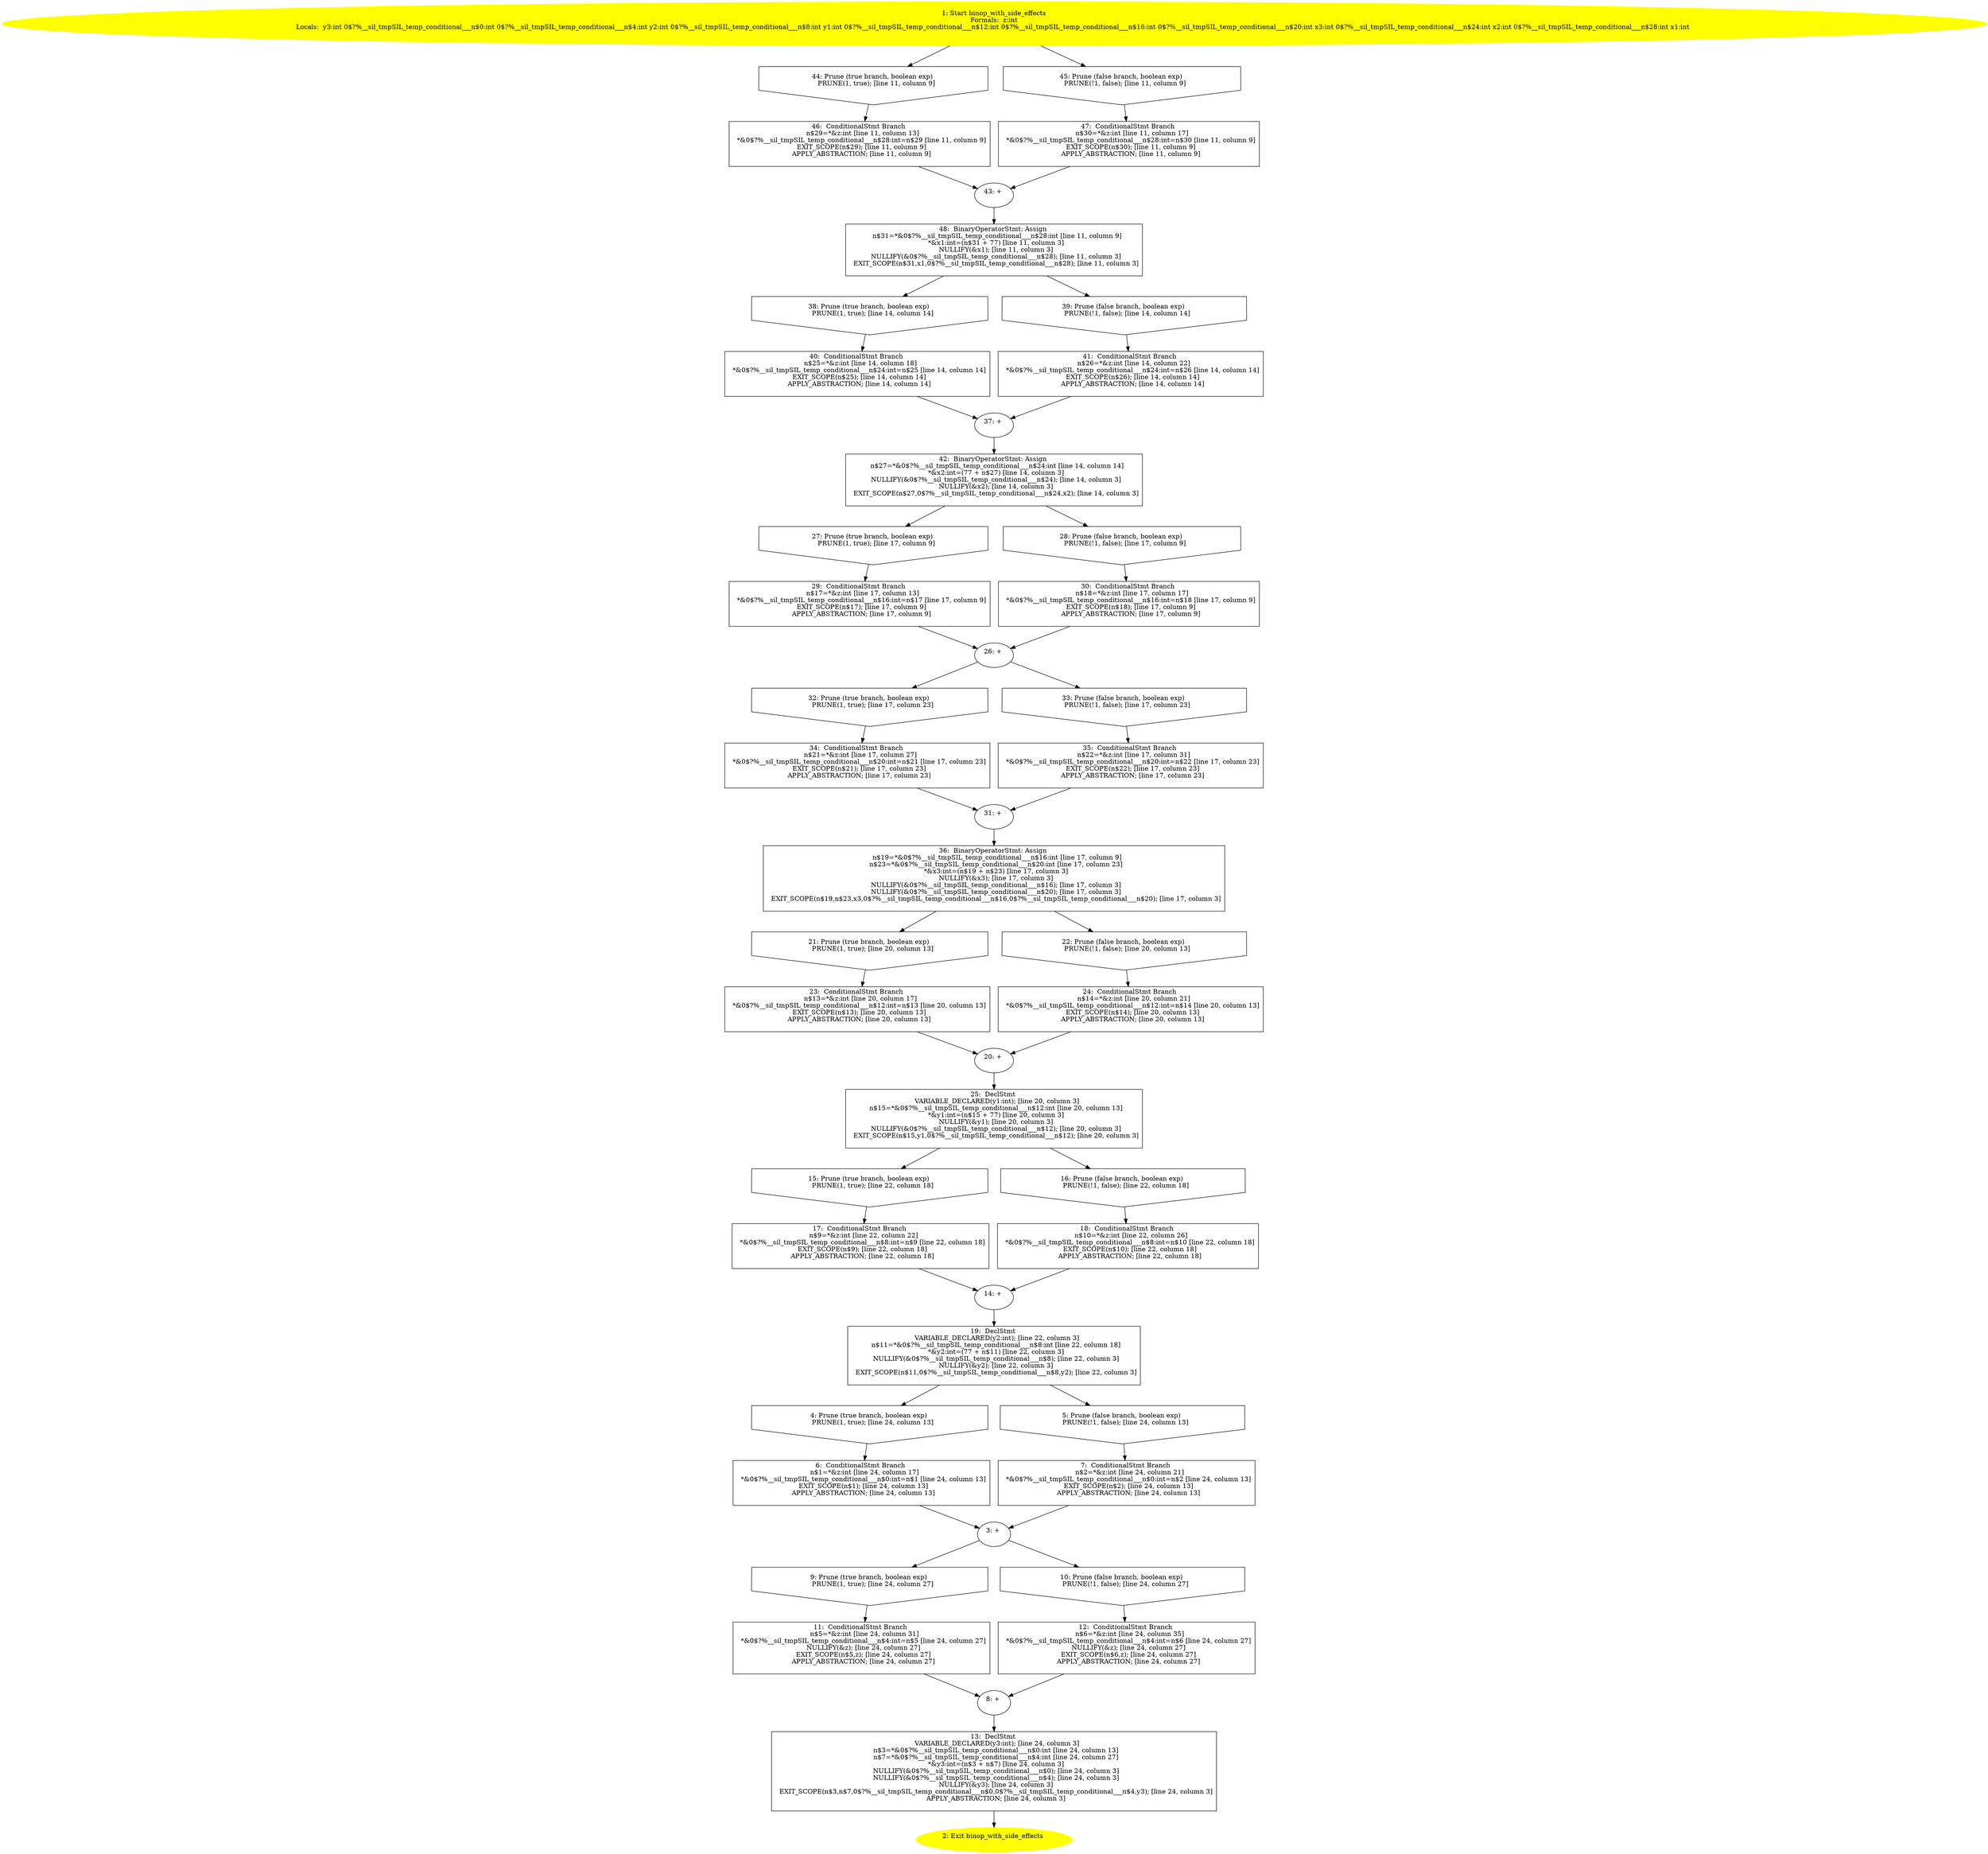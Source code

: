 /* @generated */
digraph cfg {
"binop_with_side_effects.9cbc0255c95bd7e0ccf9d7a826fa2a2d_1" [label="1: Start binop_with_side_effects\nFormals:  z:int\nLocals:  y3:int 0$?%__sil_tmpSIL_temp_conditional___n$0:int 0$?%__sil_tmpSIL_temp_conditional___n$4:int y2:int 0$?%__sil_tmpSIL_temp_conditional___n$8:int y1:int 0$?%__sil_tmpSIL_temp_conditional___n$12:int 0$?%__sil_tmpSIL_temp_conditional___n$16:int 0$?%__sil_tmpSIL_temp_conditional___n$20:int x3:int 0$?%__sil_tmpSIL_temp_conditional___n$24:int x2:int 0$?%__sil_tmpSIL_temp_conditional___n$28:int x1:int \n  " color=yellow style=filled]
	

	 "binop_with_side_effects.9cbc0255c95bd7e0ccf9d7a826fa2a2d_1" -> "binop_with_side_effects.9cbc0255c95bd7e0ccf9d7a826fa2a2d_44" ;
	 "binop_with_side_effects.9cbc0255c95bd7e0ccf9d7a826fa2a2d_1" -> "binop_with_side_effects.9cbc0255c95bd7e0ccf9d7a826fa2a2d_45" ;
"binop_with_side_effects.9cbc0255c95bd7e0ccf9d7a826fa2a2d_2" [label="2: Exit binop_with_side_effects \n  " color=yellow style=filled]
	

"binop_with_side_effects.9cbc0255c95bd7e0ccf9d7a826fa2a2d_3" [label="3: + \n  " ]
	

	 "binop_with_side_effects.9cbc0255c95bd7e0ccf9d7a826fa2a2d_3" -> "binop_with_side_effects.9cbc0255c95bd7e0ccf9d7a826fa2a2d_9" ;
	 "binop_with_side_effects.9cbc0255c95bd7e0ccf9d7a826fa2a2d_3" -> "binop_with_side_effects.9cbc0255c95bd7e0ccf9d7a826fa2a2d_10" ;
"binop_with_side_effects.9cbc0255c95bd7e0ccf9d7a826fa2a2d_4" [label="4: Prune (true branch, boolean exp) \n   PRUNE(1, true); [line 24, column 13]\n " shape="invhouse"]
	

	 "binop_with_side_effects.9cbc0255c95bd7e0ccf9d7a826fa2a2d_4" -> "binop_with_side_effects.9cbc0255c95bd7e0ccf9d7a826fa2a2d_6" ;
"binop_with_side_effects.9cbc0255c95bd7e0ccf9d7a826fa2a2d_5" [label="5: Prune (false branch, boolean exp) \n   PRUNE(!1, false); [line 24, column 13]\n " shape="invhouse"]
	

	 "binop_with_side_effects.9cbc0255c95bd7e0ccf9d7a826fa2a2d_5" -> "binop_with_side_effects.9cbc0255c95bd7e0ccf9d7a826fa2a2d_7" ;
"binop_with_side_effects.9cbc0255c95bd7e0ccf9d7a826fa2a2d_6" [label="6:  ConditionalStmt Branch \n   n$1=*&z:int [line 24, column 17]\n  *&0$?%__sil_tmpSIL_temp_conditional___n$0:int=n$1 [line 24, column 13]\n  EXIT_SCOPE(n$1); [line 24, column 13]\n  APPLY_ABSTRACTION; [line 24, column 13]\n " shape="box"]
	

	 "binop_with_side_effects.9cbc0255c95bd7e0ccf9d7a826fa2a2d_6" -> "binop_with_side_effects.9cbc0255c95bd7e0ccf9d7a826fa2a2d_3" ;
"binop_with_side_effects.9cbc0255c95bd7e0ccf9d7a826fa2a2d_7" [label="7:  ConditionalStmt Branch \n   n$2=*&z:int [line 24, column 21]\n  *&0$?%__sil_tmpSIL_temp_conditional___n$0:int=n$2 [line 24, column 13]\n  EXIT_SCOPE(n$2); [line 24, column 13]\n  APPLY_ABSTRACTION; [line 24, column 13]\n " shape="box"]
	

	 "binop_with_side_effects.9cbc0255c95bd7e0ccf9d7a826fa2a2d_7" -> "binop_with_side_effects.9cbc0255c95bd7e0ccf9d7a826fa2a2d_3" ;
"binop_with_side_effects.9cbc0255c95bd7e0ccf9d7a826fa2a2d_8" [label="8: + \n  " ]
	

	 "binop_with_side_effects.9cbc0255c95bd7e0ccf9d7a826fa2a2d_8" -> "binop_with_side_effects.9cbc0255c95bd7e0ccf9d7a826fa2a2d_13" ;
"binop_with_side_effects.9cbc0255c95bd7e0ccf9d7a826fa2a2d_9" [label="9: Prune (true branch, boolean exp) \n   PRUNE(1, true); [line 24, column 27]\n " shape="invhouse"]
	

	 "binop_with_side_effects.9cbc0255c95bd7e0ccf9d7a826fa2a2d_9" -> "binop_with_side_effects.9cbc0255c95bd7e0ccf9d7a826fa2a2d_11" ;
"binop_with_side_effects.9cbc0255c95bd7e0ccf9d7a826fa2a2d_10" [label="10: Prune (false branch, boolean exp) \n   PRUNE(!1, false); [line 24, column 27]\n " shape="invhouse"]
	

	 "binop_with_side_effects.9cbc0255c95bd7e0ccf9d7a826fa2a2d_10" -> "binop_with_side_effects.9cbc0255c95bd7e0ccf9d7a826fa2a2d_12" ;
"binop_with_side_effects.9cbc0255c95bd7e0ccf9d7a826fa2a2d_11" [label="11:  ConditionalStmt Branch \n   n$5=*&z:int [line 24, column 31]\n  *&0$?%__sil_tmpSIL_temp_conditional___n$4:int=n$5 [line 24, column 27]\n  NULLIFY(&z); [line 24, column 27]\n  EXIT_SCOPE(n$5,z); [line 24, column 27]\n  APPLY_ABSTRACTION; [line 24, column 27]\n " shape="box"]
	

	 "binop_with_side_effects.9cbc0255c95bd7e0ccf9d7a826fa2a2d_11" -> "binop_with_side_effects.9cbc0255c95bd7e0ccf9d7a826fa2a2d_8" ;
"binop_with_side_effects.9cbc0255c95bd7e0ccf9d7a826fa2a2d_12" [label="12:  ConditionalStmt Branch \n   n$6=*&z:int [line 24, column 35]\n  *&0$?%__sil_tmpSIL_temp_conditional___n$4:int=n$6 [line 24, column 27]\n  NULLIFY(&z); [line 24, column 27]\n  EXIT_SCOPE(n$6,z); [line 24, column 27]\n  APPLY_ABSTRACTION; [line 24, column 27]\n " shape="box"]
	

	 "binop_with_side_effects.9cbc0255c95bd7e0ccf9d7a826fa2a2d_12" -> "binop_with_side_effects.9cbc0255c95bd7e0ccf9d7a826fa2a2d_8" ;
"binop_with_side_effects.9cbc0255c95bd7e0ccf9d7a826fa2a2d_13" [label="13:  DeclStmt \n   VARIABLE_DECLARED(y3:int); [line 24, column 3]\n  n$3=*&0$?%__sil_tmpSIL_temp_conditional___n$0:int [line 24, column 13]\n  n$7=*&0$?%__sil_tmpSIL_temp_conditional___n$4:int [line 24, column 27]\n  *&y3:int=(n$3 + n$7) [line 24, column 3]\n  NULLIFY(&0$?%__sil_tmpSIL_temp_conditional___n$0); [line 24, column 3]\n  NULLIFY(&0$?%__sil_tmpSIL_temp_conditional___n$4); [line 24, column 3]\n  NULLIFY(&y3); [line 24, column 3]\n  EXIT_SCOPE(n$3,n$7,0$?%__sil_tmpSIL_temp_conditional___n$0,0$?%__sil_tmpSIL_temp_conditional___n$4,y3); [line 24, column 3]\n  APPLY_ABSTRACTION; [line 24, column 3]\n " shape="box"]
	

	 "binop_with_side_effects.9cbc0255c95bd7e0ccf9d7a826fa2a2d_13" -> "binop_with_side_effects.9cbc0255c95bd7e0ccf9d7a826fa2a2d_2" ;
"binop_with_side_effects.9cbc0255c95bd7e0ccf9d7a826fa2a2d_14" [label="14: + \n  " ]
	

	 "binop_with_side_effects.9cbc0255c95bd7e0ccf9d7a826fa2a2d_14" -> "binop_with_side_effects.9cbc0255c95bd7e0ccf9d7a826fa2a2d_19" ;
"binop_with_side_effects.9cbc0255c95bd7e0ccf9d7a826fa2a2d_15" [label="15: Prune (true branch, boolean exp) \n   PRUNE(1, true); [line 22, column 18]\n " shape="invhouse"]
	

	 "binop_with_side_effects.9cbc0255c95bd7e0ccf9d7a826fa2a2d_15" -> "binop_with_side_effects.9cbc0255c95bd7e0ccf9d7a826fa2a2d_17" ;
"binop_with_side_effects.9cbc0255c95bd7e0ccf9d7a826fa2a2d_16" [label="16: Prune (false branch, boolean exp) \n   PRUNE(!1, false); [line 22, column 18]\n " shape="invhouse"]
	

	 "binop_with_side_effects.9cbc0255c95bd7e0ccf9d7a826fa2a2d_16" -> "binop_with_side_effects.9cbc0255c95bd7e0ccf9d7a826fa2a2d_18" ;
"binop_with_side_effects.9cbc0255c95bd7e0ccf9d7a826fa2a2d_17" [label="17:  ConditionalStmt Branch \n   n$9=*&z:int [line 22, column 22]\n  *&0$?%__sil_tmpSIL_temp_conditional___n$8:int=n$9 [line 22, column 18]\n  EXIT_SCOPE(n$9); [line 22, column 18]\n  APPLY_ABSTRACTION; [line 22, column 18]\n " shape="box"]
	

	 "binop_with_side_effects.9cbc0255c95bd7e0ccf9d7a826fa2a2d_17" -> "binop_with_side_effects.9cbc0255c95bd7e0ccf9d7a826fa2a2d_14" ;
"binop_with_side_effects.9cbc0255c95bd7e0ccf9d7a826fa2a2d_18" [label="18:  ConditionalStmt Branch \n   n$10=*&z:int [line 22, column 26]\n  *&0$?%__sil_tmpSIL_temp_conditional___n$8:int=n$10 [line 22, column 18]\n  EXIT_SCOPE(n$10); [line 22, column 18]\n  APPLY_ABSTRACTION; [line 22, column 18]\n " shape="box"]
	

	 "binop_with_side_effects.9cbc0255c95bd7e0ccf9d7a826fa2a2d_18" -> "binop_with_side_effects.9cbc0255c95bd7e0ccf9d7a826fa2a2d_14" ;
"binop_with_side_effects.9cbc0255c95bd7e0ccf9d7a826fa2a2d_19" [label="19:  DeclStmt \n   VARIABLE_DECLARED(y2:int); [line 22, column 3]\n  n$11=*&0$?%__sil_tmpSIL_temp_conditional___n$8:int [line 22, column 18]\n  *&y2:int=(77 + n$11) [line 22, column 3]\n  NULLIFY(&0$?%__sil_tmpSIL_temp_conditional___n$8); [line 22, column 3]\n  NULLIFY(&y2); [line 22, column 3]\n  EXIT_SCOPE(n$11,0$?%__sil_tmpSIL_temp_conditional___n$8,y2); [line 22, column 3]\n " shape="box"]
	

	 "binop_with_side_effects.9cbc0255c95bd7e0ccf9d7a826fa2a2d_19" -> "binop_with_side_effects.9cbc0255c95bd7e0ccf9d7a826fa2a2d_4" ;
	 "binop_with_side_effects.9cbc0255c95bd7e0ccf9d7a826fa2a2d_19" -> "binop_with_side_effects.9cbc0255c95bd7e0ccf9d7a826fa2a2d_5" ;
"binop_with_side_effects.9cbc0255c95bd7e0ccf9d7a826fa2a2d_20" [label="20: + \n  " ]
	

	 "binop_with_side_effects.9cbc0255c95bd7e0ccf9d7a826fa2a2d_20" -> "binop_with_side_effects.9cbc0255c95bd7e0ccf9d7a826fa2a2d_25" ;
"binop_with_side_effects.9cbc0255c95bd7e0ccf9d7a826fa2a2d_21" [label="21: Prune (true branch, boolean exp) \n   PRUNE(1, true); [line 20, column 13]\n " shape="invhouse"]
	

	 "binop_with_side_effects.9cbc0255c95bd7e0ccf9d7a826fa2a2d_21" -> "binop_with_side_effects.9cbc0255c95bd7e0ccf9d7a826fa2a2d_23" ;
"binop_with_side_effects.9cbc0255c95bd7e0ccf9d7a826fa2a2d_22" [label="22: Prune (false branch, boolean exp) \n   PRUNE(!1, false); [line 20, column 13]\n " shape="invhouse"]
	

	 "binop_with_side_effects.9cbc0255c95bd7e0ccf9d7a826fa2a2d_22" -> "binop_with_side_effects.9cbc0255c95bd7e0ccf9d7a826fa2a2d_24" ;
"binop_with_side_effects.9cbc0255c95bd7e0ccf9d7a826fa2a2d_23" [label="23:  ConditionalStmt Branch \n   n$13=*&z:int [line 20, column 17]\n  *&0$?%__sil_tmpSIL_temp_conditional___n$12:int=n$13 [line 20, column 13]\n  EXIT_SCOPE(n$13); [line 20, column 13]\n  APPLY_ABSTRACTION; [line 20, column 13]\n " shape="box"]
	

	 "binop_with_side_effects.9cbc0255c95bd7e0ccf9d7a826fa2a2d_23" -> "binop_with_side_effects.9cbc0255c95bd7e0ccf9d7a826fa2a2d_20" ;
"binop_with_side_effects.9cbc0255c95bd7e0ccf9d7a826fa2a2d_24" [label="24:  ConditionalStmt Branch \n   n$14=*&z:int [line 20, column 21]\n  *&0$?%__sil_tmpSIL_temp_conditional___n$12:int=n$14 [line 20, column 13]\n  EXIT_SCOPE(n$14); [line 20, column 13]\n  APPLY_ABSTRACTION; [line 20, column 13]\n " shape="box"]
	

	 "binop_with_side_effects.9cbc0255c95bd7e0ccf9d7a826fa2a2d_24" -> "binop_with_side_effects.9cbc0255c95bd7e0ccf9d7a826fa2a2d_20" ;
"binop_with_side_effects.9cbc0255c95bd7e0ccf9d7a826fa2a2d_25" [label="25:  DeclStmt \n   VARIABLE_DECLARED(y1:int); [line 20, column 3]\n  n$15=*&0$?%__sil_tmpSIL_temp_conditional___n$12:int [line 20, column 13]\n  *&y1:int=(n$15 + 77) [line 20, column 3]\n  NULLIFY(&y1); [line 20, column 3]\n  NULLIFY(&0$?%__sil_tmpSIL_temp_conditional___n$12); [line 20, column 3]\n  EXIT_SCOPE(n$15,y1,0$?%__sil_tmpSIL_temp_conditional___n$12); [line 20, column 3]\n " shape="box"]
	

	 "binop_with_side_effects.9cbc0255c95bd7e0ccf9d7a826fa2a2d_25" -> "binop_with_side_effects.9cbc0255c95bd7e0ccf9d7a826fa2a2d_15" ;
	 "binop_with_side_effects.9cbc0255c95bd7e0ccf9d7a826fa2a2d_25" -> "binop_with_side_effects.9cbc0255c95bd7e0ccf9d7a826fa2a2d_16" ;
"binop_with_side_effects.9cbc0255c95bd7e0ccf9d7a826fa2a2d_26" [label="26: + \n  " ]
	

	 "binop_with_side_effects.9cbc0255c95bd7e0ccf9d7a826fa2a2d_26" -> "binop_with_side_effects.9cbc0255c95bd7e0ccf9d7a826fa2a2d_32" ;
	 "binop_with_side_effects.9cbc0255c95bd7e0ccf9d7a826fa2a2d_26" -> "binop_with_side_effects.9cbc0255c95bd7e0ccf9d7a826fa2a2d_33" ;
"binop_with_side_effects.9cbc0255c95bd7e0ccf9d7a826fa2a2d_27" [label="27: Prune (true branch, boolean exp) \n   PRUNE(1, true); [line 17, column 9]\n " shape="invhouse"]
	

	 "binop_with_side_effects.9cbc0255c95bd7e0ccf9d7a826fa2a2d_27" -> "binop_with_side_effects.9cbc0255c95bd7e0ccf9d7a826fa2a2d_29" ;
"binop_with_side_effects.9cbc0255c95bd7e0ccf9d7a826fa2a2d_28" [label="28: Prune (false branch, boolean exp) \n   PRUNE(!1, false); [line 17, column 9]\n " shape="invhouse"]
	

	 "binop_with_side_effects.9cbc0255c95bd7e0ccf9d7a826fa2a2d_28" -> "binop_with_side_effects.9cbc0255c95bd7e0ccf9d7a826fa2a2d_30" ;
"binop_with_side_effects.9cbc0255c95bd7e0ccf9d7a826fa2a2d_29" [label="29:  ConditionalStmt Branch \n   n$17=*&z:int [line 17, column 13]\n  *&0$?%__sil_tmpSIL_temp_conditional___n$16:int=n$17 [line 17, column 9]\n  EXIT_SCOPE(n$17); [line 17, column 9]\n  APPLY_ABSTRACTION; [line 17, column 9]\n " shape="box"]
	

	 "binop_with_side_effects.9cbc0255c95bd7e0ccf9d7a826fa2a2d_29" -> "binop_with_side_effects.9cbc0255c95bd7e0ccf9d7a826fa2a2d_26" ;
"binop_with_side_effects.9cbc0255c95bd7e0ccf9d7a826fa2a2d_30" [label="30:  ConditionalStmt Branch \n   n$18=*&z:int [line 17, column 17]\n  *&0$?%__sil_tmpSIL_temp_conditional___n$16:int=n$18 [line 17, column 9]\n  EXIT_SCOPE(n$18); [line 17, column 9]\n  APPLY_ABSTRACTION; [line 17, column 9]\n " shape="box"]
	

	 "binop_with_side_effects.9cbc0255c95bd7e0ccf9d7a826fa2a2d_30" -> "binop_with_side_effects.9cbc0255c95bd7e0ccf9d7a826fa2a2d_26" ;
"binop_with_side_effects.9cbc0255c95bd7e0ccf9d7a826fa2a2d_31" [label="31: + \n  " ]
	

	 "binop_with_side_effects.9cbc0255c95bd7e0ccf9d7a826fa2a2d_31" -> "binop_with_side_effects.9cbc0255c95bd7e0ccf9d7a826fa2a2d_36" ;
"binop_with_side_effects.9cbc0255c95bd7e0ccf9d7a826fa2a2d_32" [label="32: Prune (true branch, boolean exp) \n   PRUNE(1, true); [line 17, column 23]\n " shape="invhouse"]
	

	 "binop_with_side_effects.9cbc0255c95bd7e0ccf9d7a826fa2a2d_32" -> "binop_with_side_effects.9cbc0255c95bd7e0ccf9d7a826fa2a2d_34" ;
"binop_with_side_effects.9cbc0255c95bd7e0ccf9d7a826fa2a2d_33" [label="33: Prune (false branch, boolean exp) \n   PRUNE(!1, false); [line 17, column 23]\n " shape="invhouse"]
	

	 "binop_with_side_effects.9cbc0255c95bd7e0ccf9d7a826fa2a2d_33" -> "binop_with_side_effects.9cbc0255c95bd7e0ccf9d7a826fa2a2d_35" ;
"binop_with_side_effects.9cbc0255c95bd7e0ccf9d7a826fa2a2d_34" [label="34:  ConditionalStmt Branch \n   n$21=*&z:int [line 17, column 27]\n  *&0$?%__sil_tmpSIL_temp_conditional___n$20:int=n$21 [line 17, column 23]\n  EXIT_SCOPE(n$21); [line 17, column 23]\n  APPLY_ABSTRACTION; [line 17, column 23]\n " shape="box"]
	

	 "binop_with_side_effects.9cbc0255c95bd7e0ccf9d7a826fa2a2d_34" -> "binop_with_side_effects.9cbc0255c95bd7e0ccf9d7a826fa2a2d_31" ;
"binop_with_side_effects.9cbc0255c95bd7e0ccf9d7a826fa2a2d_35" [label="35:  ConditionalStmt Branch \n   n$22=*&z:int [line 17, column 31]\n  *&0$?%__sil_tmpSIL_temp_conditional___n$20:int=n$22 [line 17, column 23]\n  EXIT_SCOPE(n$22); [line 17, column 23]\n  APPLY_ABSTRACTION; [line 17, column 23]\n " shape="box"]
	

	 "binop_with_side_effects.9cbc0255c95bd7e0ccf9d7a826fa2a2d_35" -> "binop_with_side_effects.9cbc0255c95bd7e0ccf9d7a826fa2a2d_31" ;
"binop_with_side_effects.9cbc0255c95bd7e0ccf9d7a826fa2a2d_36" [label="36:  BinaryOperatorStmt: Assign \n   n$19=*&0$?%__sil_tmpSIL_temp_conditional___n$16:int [line 17, column 9]\n  n$23=*&0$?%__sil_tmpSIL_temp_conditional___n$20:int [line 17, column 23]\n  *&x3:int=(n$19 + n$23) [line 17, column 3]\n  NULLIFY(&x3); [line 17, column 3]\n  NULLIFY(&0$?%__sil_tmpSIL_temp_conditional___n$16); [line 17, column 3]\n  NULLIFY(&0$?%__sil_tmpSIL_temp_conditional___n$20); [line 17, column 3]\n  EXIT_SCOPE(n$19,n$23,x3,0$?%__sil_tmpSIL_temp_conditional___n$16,0$?%__sil_tmpSIL_temp_conditional___n$20); [line 17, column 3]\n " shape="box"]
	

	 "binop_with_side_effects.9cbc0255c95bd7e0ccf9d7a826fa2a2d_36" -> "binop_with_side_effects.9cbc0255c95bd7e0ccf9d7a826fa2a2d_21" ;
	 "binop_with_side_effects.9cbc0255c95bd7e0ccf9d7a826fa2a2d_36" -> "binop_with_side_effects.9cbc0255c95bd7e0ccf9d7a826fa2a2d_22" ;
"binop_with_side_effects.9cbc0255c95bd7e0ccf9d7a826fa2a2d_37" [label="37: + \n  " ]
	

	 "binop_with_side_effects.9cbc0255c95bd7e0ccf9d7a826fa2a2d_37" -> "binop_with_side_effects.9cbc0255c95bd7e0ccf9d7a826fa2a2d_42" ;
"binop_with_side_effects.9cbc0255c95bd7e0ccf9d7a826fa2a2d_38" [label="38: Prune (true branch, boolean exp) \n   PRUNE(1, true); [line 14, column 14]\n " shape="invhouse"]
	

	 "binop_with_side_effects.9cbc0255c95bd7e0ccf9d7a826fa2a2d_38" -> "binop_with_side_effects.9cbc0255c95bd7e0ccf9d7a826fa2a2d_40" ;
"binop_with_side_effects.9cbc0255c95bd7e0ccf9d7a826fa2a2d_39" [label="39: Prune (false branch, boolean exp) \n   PRUNE(!1, false); [line 14, column 14]\n " shape="invhouse"]
	

	 "binop_with_side_effects.9cbc0255c95bd7e0ccf9d7a826fa2a2d_39" -> "binop_with_side_effects.9cbc0255c95bd7e0ccf9d7a826fa2a2d_41" ;
"binop_with_side_effects.9cbc0255c95bd7e0ccf9d7a826fa2a2d_40" [label="40:  ConditionalStmt Branch \n   n$25=*&z:int [line 14, column 18]\n  *&0$?%__sil_tmpSIL_temp_conditional___n$24:int=n$25 [line 14, column 14]\n  EXIT_SCOPE(n$25); [line 14, column 14]\n  APPLY_ABSTRACTION; [line 14, column 14]\n " shape="box"]
	

	 "binop_with_side_effects.9cbc0255c95bd7e0ccf9d7a826fa2a2d_40" -> "binop_with_side_effects.9cbc0255c95bd7e0ccf9d7a826fa2a2d_37" ;
"binop_with_side_effects.9cbc0255c95bd7e0ccf9d7a826fa2a2d_41" [label="41:  ConditionalStmt Branch \n   n$26=*&z:int [line 14, column 22]\n  *&0$?%__sil_tmpSIL_temp_conditional___n$24:int=n$26 [line 14, column 14]\n  EXIT_SCOPE(n$26); [line 14, column 14]\n  APPLY_ABSTRACTION; [line 14, column 14]\n " shape="box"]
	

	 "binop_with_side_effects.9cbc0255c95bd7e0ccf9d7a826fa2a2d_41" -> "binop_with_side_effects.9cbc0255c95bd7e0ccf9d7a826fa2a2d_37" ;
"binop_with_side_effects.9cbc0255c95bd7e0ccf9d7a826fa2a2d_42" [label="42:  BinaryOperatorStmt: Assign \n   n$27=*&0$?%__sil_tmpSIL_temp_conditional___n$24:int [line 14, column 14]\n  *&x2:int=(77 + n$27) [line 14, column 3]\n  NULLIFY(&0$?%__sil_tmpSIL_temp_conditional___n$24); [line 14, column 3]\n  NULLIFY(&x2); [line 14, column 3]\n  EXIT_SCOPE(n$27,0$?%__sil_tmpSIL_temp_conditional___n$24,x2); [line 14, column 3]\n " shape="box"]
	

	 "binop_with_side_effects.9cbc0255c95bd7e0ccf9d7a826fa2a2d_42" -> "binop_with_side_effects.9cbc0255c95bd7e0ccf9d7a826fa2a2d_27" ;
	 "binop_with_side_effects.9cbc0255c95bd7e0ccf9d7a826fa2a2d_42" -> "binop_with_side_effects.9cbc0255c95bd7e0ccf9d7a826fa2a2d_28" ;
"binop_with_side_effects.9cbc0255c95bd7e0ccf9d7a826fa2a2d_43" [label="43: + \n  " ]
	

	 "binop_with_side_effects.9cbc0255c95bd7e0ccf9d7a826fa2a2d_43" -> "binop_with_side_effects.9cbc0255c95bd7e0ccf9d7a826fa2a2d_48" ;
"binop_with_side_effects.9cbc0255c95bd7e0ccf9d7a826fa2a2d_44" [label="44: Prune (true branch, boolean exp) \n   PRUNE(1, true); [line 11, column 9]\n " shape="invhouse"]
	

	 "binop_with_side_effects.9cbc0255c95bd7e0ccf9d7a826fa2a2d_44" -> "binop_with_side_effects.9cbc0255c95bd7e0ccf9d7a826fa2a2d_46" ;
"binop_with_side_effects.9cbc0255c95bd7e0ccf9d7a826fa2a2d_45" [label="45: Prune (false branch, boolean exp) \n   PRUNE(!1, false); [line 11, column 9]\n " shape="invhouse"]
	

	 "binop_with_side_effects.9cbc0255c95bd7e0ccf9d7a826fa2a2d_45" -> "binop_with_side_effects.9cbc0255c95bd7e0ccf9d7a826fa2a2d_47" ;
"binop_with_side_effects.9cbc0255c95bd7e0ccf9d7a826fa2a2d_46" [label="46:  ConditionalStmt Branch \n   n$29=*&z:int [line 11, column 13]\n  *&0$?%__sil_tmpSIL_temp_conditional___n$28:int=n$29 [line 11, column 9]\n  EXIT_SCOPE(n$29); [line 11, column 9]\n  APPLY_ABSTRACTION; [line 11, column 9]\n " shape="box"]
	

	 "binop_with_side_effects.9cbc0255c95bd7e0ccf9d7a826fa2a2d_46" -> "binop_with_side_effects.9cbc0255c95bd7e0ccf9d7a826fa2a2d_43" ;
"binop_with_side_effects.9cbc0255c95bd7e0ccf9d7a826fa2a2d_47" [label="47:  ConditionalStmt Branch \n   n$30=*&z:int [line 11, column 17]\n  *&0$?%__sil_tmpSIL_temp_conditional___n$28:int=n$30 [line 11, column 9]\n  EXIT_SCOPE(n$30); [line 11, column 9]\n  APPLY_ABSTRACTION; [line 11, column 9]\n " shape="box"]
	

	 "binop_with_side_effects.9cbc0255c95bd7e0ccf9d7a826fa2a2d_47" -> "binop_with_side_effects.9cbc0255c95bd7e0ccf9d7a826fa2a2d_43" ;
"binop_with_side_effects.9cbc0255c95bd7e0ccf9d7a826fa2a2d_48" [label="48:  BinaryOperatorStmt: Assign \n   n$31=*&0$?%__sil_tmpSIL_temp_conditional___n$28:int [line 11, column 9]\n  *&x1:int=(n$31 + 77) [line 11, column 3]\n  NULLIFY(&x1); [line 11, column 3]\n  NULLIFY(&0$?%__sil_tmpSIL_temp_conditional___n$28); [line 11, column 3]\n  EXIT_SCOPE(n$31,x1,0$?%__sil_tmpSIL_temp_conditional___n$28); [line 11, column 3]\n " shape="box"]
	

	 "binop_with_side_effects.9cbc0255c95bd7e0ccf9d7a826fa2a2d_48" -> "binop_with_side_effects.9cbc0255c95bd7e0ccf9d7a826fa2a2d_38" ;
	 "binop_with_side_effects.9cbc0255c95bd7e0ccf9d7a826fa2a2d_48" -> "binop_with_side_effects.9cbc0255c95bd7e0ccf9d7a826fa2a2d_39" ;
}
